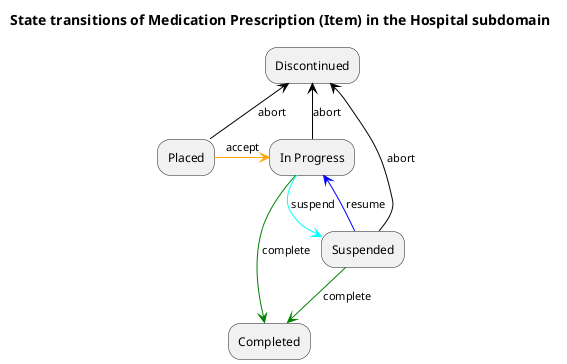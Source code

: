 @startuml
title State transitions of Medication Prescription (Item) in the Hospital subdomain

"Placed" -[#orange]r->[accept]  "In Progress"

"Placed" -[#black]u->[abort]  "Discontinued"


"In Progress" -[#black]u->[abort]  "Discontinued"

"In Progress" -[#green]r->[complete]  "Completed"

"In Progress" -[#cyan]r->[suspend]  "Suspended"


"Suspended" -[#black]u->[abort]  "Discontinued"

"Suspended" -[#green]d->[complete]  "Completed"

"Suspended" -[#blue]d->[resume]  "In Progress"

@enduml